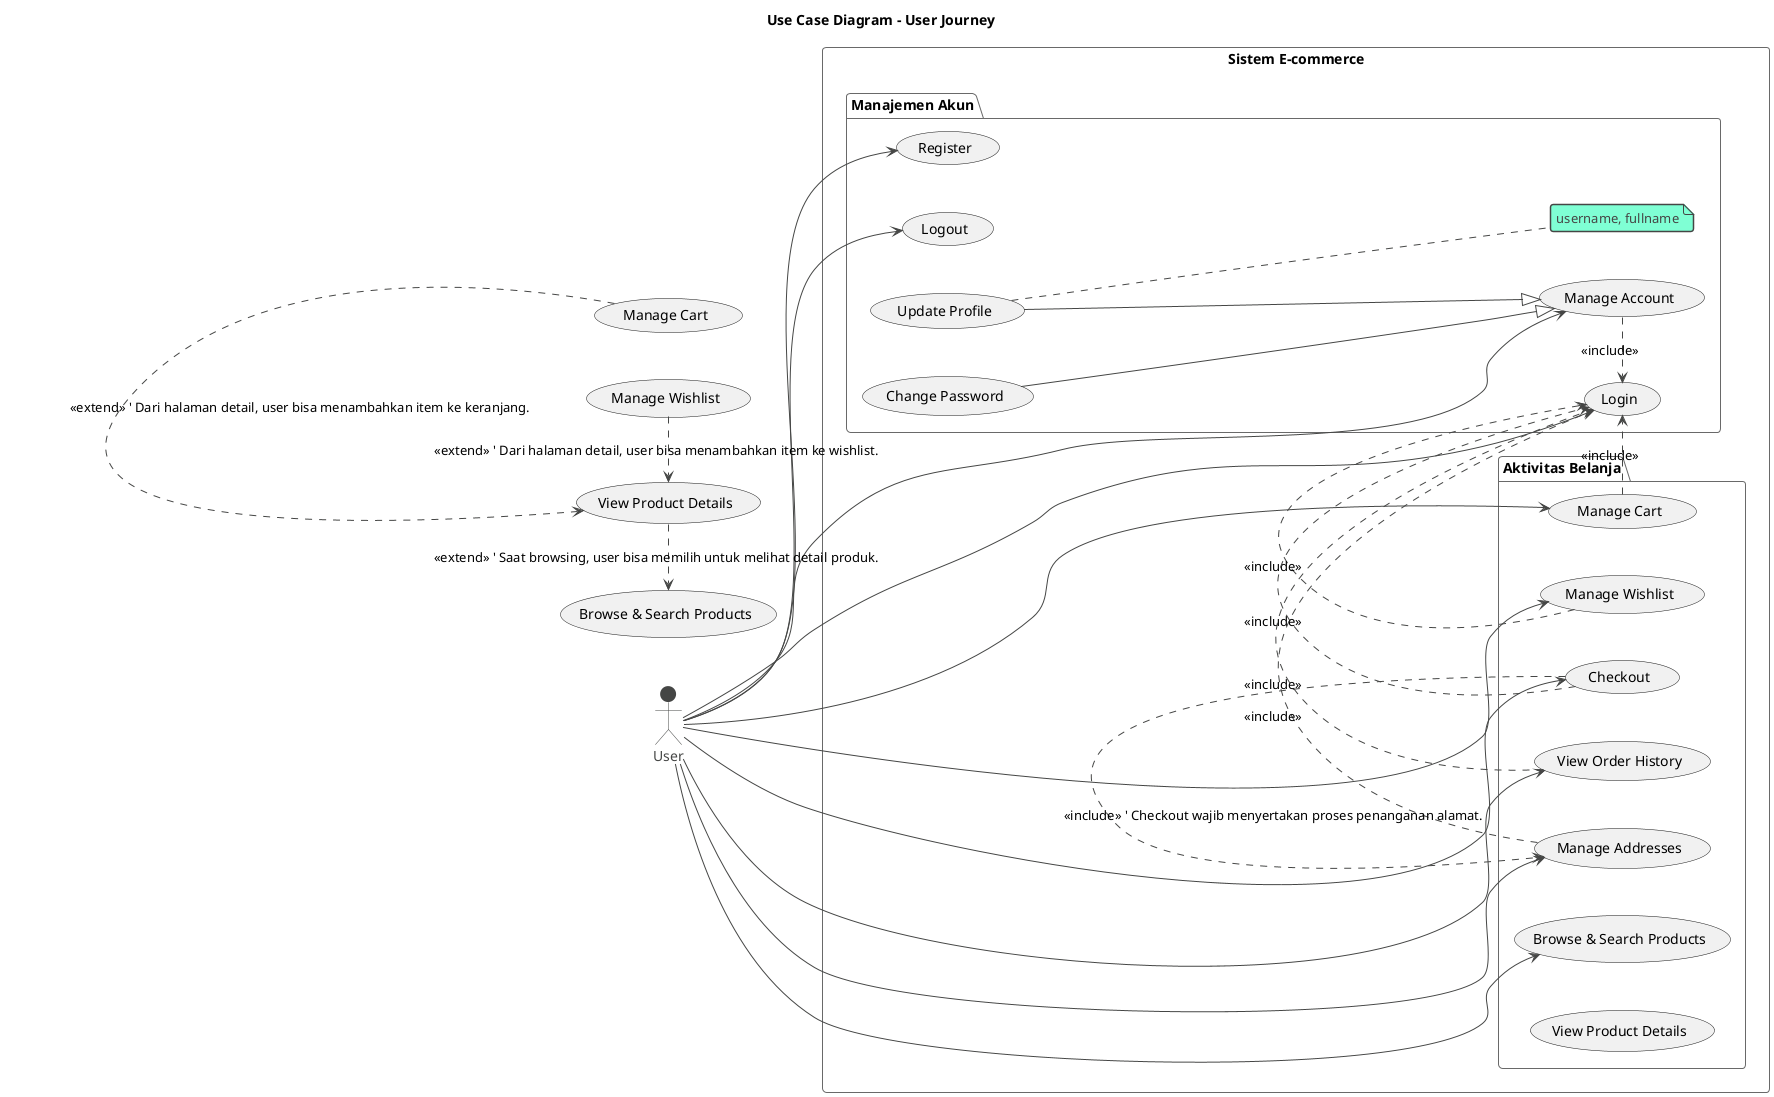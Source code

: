 @startuml
!theme vibrant
title Use Case Diagram - User Journey

left to right direction

' --- Aktor ---
actor "User" as user

' --- Boundary Sistem ---
rectangle "Sistem E-commerce" {

' --- Paket Manajemen Akun (Fitur Wajib & Dasar) ---
package "Manajemen Akun" {
usecase "Register" as UC_REG
usecase "Login" as UC_LOGIN
usecase "Logout" as UC_LOGOUT
usecase "Manage Account" as UC_ACC
usecase "Update Profile" as UC_ACC_PROFILE
note right of UC_ACC_PROFILE : username, fullname
usecase "Change Password" as UC_ACC_PASS
}

' --- Paket Aktivitas Belanja (Improvisasi berdasarkan ERD) ---
package "Aktivitas Belanja" {
usecase "Browse & Search Products" as UC_BROWSE
usecase "View Product Details" as UC_VIEW_DETAIL
usecase "Manage Cart" as UC_CART
usecase "Manage Wishlist" as UC_WISHLIST
usecase "Checkout" as UC_CHECKOUT
usecase "View Order History" as UC_HISTORY
usecase "Manage Addresses" as UC_ADDRESS
}
}

' --- Relasi Aktor ke Use Case ---
user --> UC_REG
user --> UC_LOGIN
user --> UC_LOGOUT
user --> UC_ACC
user --> UC_BROWSE
user --> UC_CART
user --> UC_WISHLIST
user --> UC_CHECKOUT
user --> UC_HISTORY
user --> UC_ADDRESS

' --- Relasi Antar Use Case ---
' Generalisasi: Aksi yang lebih spesifik dari sebuah use case umum.
UC_ACC_PROFILE --|> UC_ACC
UC_ACC_PASS --|> UC_ACC

' Ketergantungan (Include): Use case dasar tidak lengkap tanpa use case ini (wajib).
UC_ACC .> UC_LOGIN : <<include>>
UC_CART .> UC_LOGIN : <<include>>
UC_WISHLIST .> UC_LOGIN : <<include>>
UC_CHECKOUT .> UC_LOGIN : <<include>>
UC_HISTORY .> UC_LOGIN : <<include>>
UC_ADDRESS .> UC_LOGIN : <<include>>
UC_CHECKOUT .> UC_ADDRESS : <<include>> ' Checkout wajib menyertakan proses penanganan alamat.

' Ekstensi (Extend): Fungsionalitas opsional yang bisa dipicu dari use case lain.
(View Product Details) .> (Browse & Search Products) : <<extend>> ' Saat browsing, user bisa memilih untuk melihat detail produk.
(Manage Cart) .> (View Product Details) : <<extend>> ' Dari halaman detail, user bisa menambahkan item ke keranjang.
(Manage Wishlist) .> (View Product Details) : <<extend>> ' Dari halaman detail, user bisa menambahkan item ke wishlist.

@enduml
